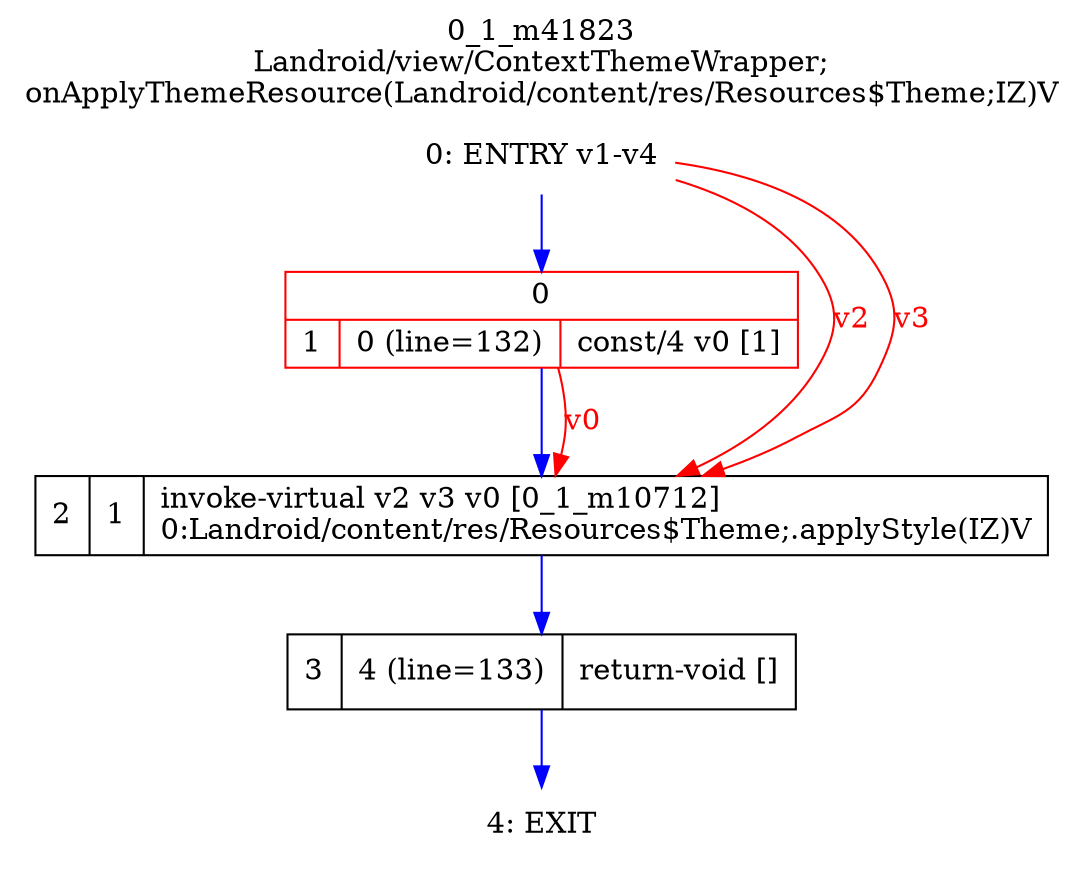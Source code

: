 digraph G {
rankdir=UD;
labelloc=t;
label="0_1_m41823\nLandroid/view/ContextThemeWrapper;
onApplyThemeResource(Landroid/content/res/Resources$Theme;IZ)V";
0[label="0: ENTRY v1-v4",shape=plaintext];
1[label="{0|{1|0 (line=132)|const/4 v0 [1]\l}}",shape=record, color=red];
2[label="2|1|invoke-virtual v2 v3 v0 [0_1_m10712]\l0:Landroid/content/res/Resources$Theme;.applyStyle(IZ)V\l",shape=record,URL="0_1_m10712.dot"];
3[label="3|4 (line=133)|return-void []\l",shape=record];
4[label="4: EXIT",shape=plaintext];
0->1 [color=blue, fontcolor=blue,weight=100, taillabel=""];
1->2 [color=blue, fontcolor=blue,weight=100, taillabel=""];
2->3 [color=blue, fontcolor=blue,weight=100, taillabel=""];
3->4 [color=blue, fontcolor=blue,weight=100, taillabel=""];
0->2 [color=red, fontcolor=red, label="v2"];
0->2 [color=red, fontcolor=red, label="v3"];
1->2 [color=red, fontcolor=red, label="v0"];
}
